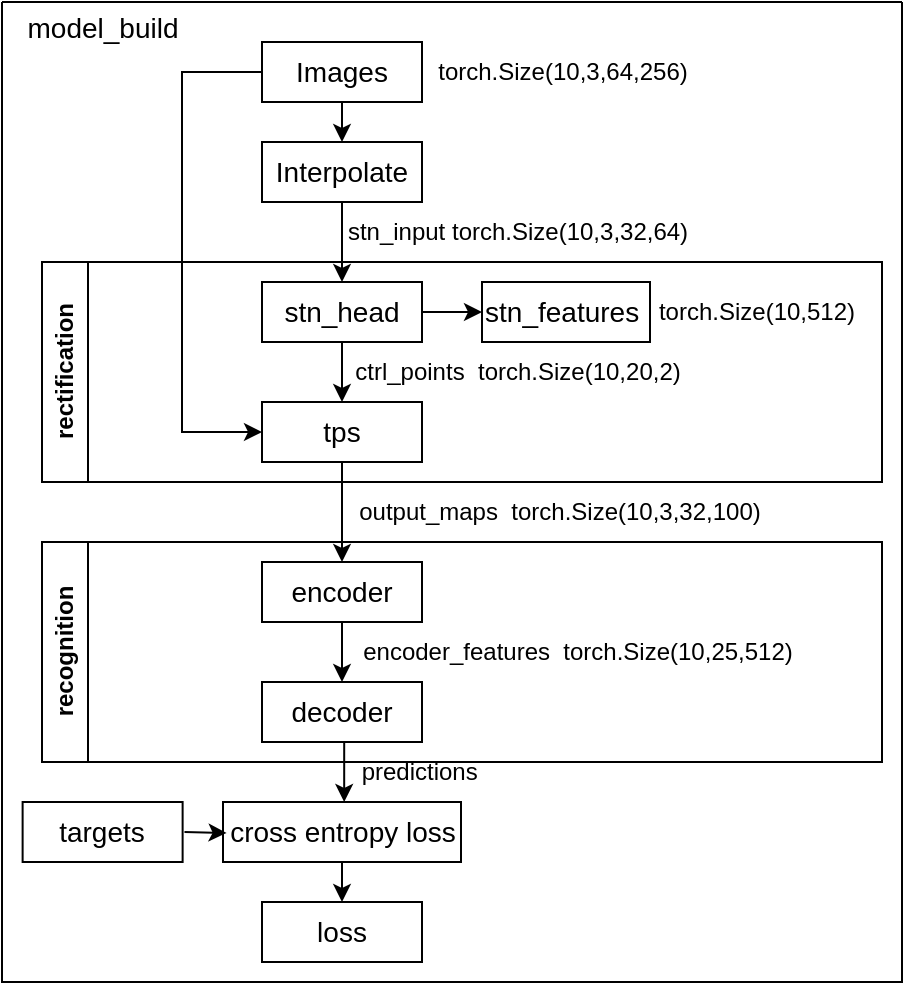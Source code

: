 <mxfile version="21.3.0" type="github">
  <diagram name="第 1 页" id="dj5HzoC9bZBd4u9M4U-k">
    <mxGraphModel dx="1050" dy="485" grid="1" gridSize="10" guides="1" tooltips="1" connect="1" arrows="1" fold="1" page="1" pageScale="1" pageWidth="827" pageHeight="1169" math="0" shadow="0">
      <root>
        <mxCell id="0" />
        <mxCell id="1" parent="0" />
        <mxCell id="WgKzJh-PcXSzkvt-87g--2" style="edgeStyle=orthogonalEdgeStyle;rounded=0;orthogonalLoop=1;jettySize=auto;html=1;entryX=0.5;entryY=0;entryDx=0;entryDy=0;exitX=0.5;exitY=1;exitDx=0;exitDy=0;" parent="1" target="WgKzJh-PcXSzkvt-87g--3" edge="1" source="lrP3Q7psAZx_fTq5OONi-1">
          <mxGeometry relative="1" as="geometry">
            <mxPoint x="340" y="130" as="targetPoint" />
            <mxPoint x="340" y="112" as="sourcePoint" />
            <Array as="points" />
          </mxGeometry>
        </mxCell>
        <mxCell id="WgKzJh-PcXSzkvt-87g--12" style="edgeStyle=orthogonalEdgeStyle;rounded=0;orthogonalLoop=1;jettySize=auto;html=1;exitX=0;exitY=0.5;exitDx=0;exitDy=0;entryX=0;entryY=0.5;entryDx=0;entryDy=0;" parent="1" source="lrP3Q7psAZx_fTq5OONi-1" target="WgKzJh-PcXSzkvt-87g--11" edge="1">
          <mxGeometry relative="1" as="geometry">
            <Array as="points">
              <mxPoint x="260" y="95" />
              <mxPoint x="260" y="275" />
            </Array>
          </mxGeometry>
        </mxCell>
        <mxCell id="WgKzJh-PcXSzkvt-87g--7" value="" style="edgeStyle=orthogonalEdgeStyle;rounded=0;orthogonalLoop=1;jettySize=auto;html=1;" parent="1" source="WgKzJh-PcXSzkvt-87g--3" target="WgKzJh-PcXSzkvt-87g--6" edge="1">
          <mxGeometry relative="1" as="geometry" />
        </mxCell>
        <mxCell id="WgKzJh-PcXSzkvt-87g--3" value="&lt;font style=&quot;font-size: 14px;&quot;&gt;Interpolate&lt;/font&gt;" style="rounded=0;whiteSpace=wrap;html=1;" parent="1" vertex="1">
          <mxGeometry x="300" y="130" width="80" height="30" as="geometry" />
        </mxCell>
        <mxCell id="WgKzJh-PcXSzkvt-87g--26" style="edgeStyle=orthogonalEdgeStyle;rounded=0;orthogonalLoop=1;jettySize=auto;html=1;exitX=0.5;exitY=1;exitDx=0;exitDy=0;entryX=0.5;entryY=0;entryDx=0;entryDy=0;" parent="1" source="WgKzJh-PcXSzkvt-87g--6" target="WgKzJh-PcXSzkvt-87g--11" edge="1">
          <mxGeometry relative="1" as="geometry" />
        </mxCell>
        <mxCell id="lrP3Q7psAZx_fTq5OONi-4" value="" style="edgeStyle=orthogonalEdgeStyle;rounded=0;orthogonalLoop=1;jettySize=auto;html=1;" edge="1" parent="1" source="WgKzJh-PcXSzkvt-87g--6" target="lrP3Q7psAZx_fTq5OONi-3">
          <mxGeometry relative="1" as="geometry" />
        </mxCell>
        <mxCell id="WgKzJh-PcXSzkvt-87g--6" value="&lt;font style=&quot;font-size: 14px;&quot;&gt;stn_head&lt;/font&gt;" style="whiteSpace=wrap;html=1;rounded=0;" parent="1" vertex="1">
          <mxGeometry x="300" y="200" width="80" height="30" as="geometry" />
        </mxCell>
        <mxCell id="WgKzJh-PcXSzkvt-87g--8" value="&lt;font style=&quot;font-size: 12px;&quot;&gt;&lt;font style=&quot;&quot;&gt;stn_input&amp;nbsp;&lt;/font&gt;torch.Size(10,3,32,64)&lt;/font&gt;" style="text;html=1;strokeColor=none;fillColor=none;align=center;verticalAlign=middle;whiteSpace=wrap;rounded=0;" parent="1" vertex="1">
          <mxGeometry x="340" y="160" width="176" height="30" as="geometry" />
        </mxCell>
        <mxCell id="WgKzJh-PcXSzkvt-87g--22" style="edgeStyle=orthogonalEdgeStyle;rounded=0;orthogonalLoop=1;jettySize=auto;html=1;exitX=0.5;exitY=1;exitDx=0;exitDy=0;entryX=0.5;entryY=0;entryDx=0;entryDy=0;" parent="1" source="WgKzJh-PcXSzkvt-87g--11" target="WgKzJh-PcXSzkvt-87g--21" edge="1">
          <mxGeometry relative="1" as="geometry" />
        </mxCell>
        <mxCell id="WgKzJh-PcXSzkvt-87g--11" value="&lt;font style=&quot;font-size: 14px;&quot;&gt;tps&lt;/font&gt;" style="whiteSpace=wrap;html=1;rounded=0;" parent="1" vertex="1">
          <mxGeometry x="300" y="260" width="80" height="30" as="geometry" />
        </mxCell>
        <mxCell id="WgKzJh-PcXSzkvt-87g--14" value="ctrl_points&amp;nbsp; torch.Size(10,20,2)" style="text;html=1;strokeColor=none;fillColor=none;align=center;verticalAlign=middle;whiteSpace=wrap;rounded=0;" parent="1" vertex="1">
          <mxGeometry x="324.25" y="230" width="207.5" height="30" as="geometry" />
        </mxCell>
        <mxCell id="WgKzJh-PcXSzkvt-87g--35" value="" style="swimlane;startSize=0;" parent="1" vertex="1">
          <mxGeometry x="170" y="60" width="450" height="490" as="geometry" />
        </mxCell>
        <mxCell id="WgKzJh-PcXSzkvt-87g--37" value="&lt;font style=&quot;font-size: 14px;&quot;&gt;model_build&lt;/font&gt;" style="text;html=1;strokeColor=none;fillColor=none;align=center;verticalAlign=middle;whiteSpace=wrap;rounded=0;" parent="WgKzJh-PcXSzkvt-87g--35" vertex="1">
          <mxGeometry width="100.62" height="25" as="geometry" />
        </mxCell>
        <mxCell id="WgKzJh-PcXSzkvt-87g--1" value="&lt;font style=&quot;font-size: 12px;&quot;&gt;torch.Size(10,3,64,256)&lt;/font&gt;" style="text;html=1;strokeColor=none;fillColor=none;align=center;verticalAlign=middle;whiteSpace=wrap;rounded=0;" parent="WgKzJh-PcXSzkvt-87g--35" vertex="1">
          <mxGeometry x="170" y="20" width="221.25" height="30" as="geometry" />
        </mxCell>
        <mxCell id="WgKzJh-PcXSzkvt-87g--21" value="&lt;font style=&quot;font-size: 14px;&quot;&gt;encoder&lt;/font&gt;" style="whiteSpace=wrap;html=1;rounded=0;" parent="WgKzJh-PcXSzkvt-87g--35" vertex="1">
          <mxGeometry x="130" y="280" width="80" height="30" as="geometry" />
        </mxCell>
        <mxCell id="WgKzJh-PcXSzkvt-87g--28" style="edgeStyle=orthogonalEdgeStyle;rounded=0;orthogonalLoop=1;jettySize=auto;html=1;exitX=0.5;exitY=1;exitDx=0;exitDy=0;" parent="WgKzJh-PcXSzkvt-87g--35" source="WgKzJh-PcXSzkvt-87g--24" edge="1">
          <mxGeometry relative="1" as="geometry">
            <mxPoint x="171.095" y="400" as="targetPoint" />
          </mxGeometry>
        </mxCell>
        <mxCell id="WgKzJh-PcXSzkvt-87g--24" value="&lt;font style=&quot;font-size: 14px;&quot;&gt;decoder&lt;/font&gt;" style="whiteSpace=wrap;html=1;rounded=0;" parent="WgKzJh-PcXSzkvt-87g--35" vertex="1">
          <mxGeometry x="130" y="340" width="80" height="30" as="geometry" />
        </mxCell>
        <mxCell id="WgKzJh-PcXSzkvt-87g--25" style="edgeStyle=orthogonalEdgeStyle;rounded=0;orthogonalLoop=1;jettySize=auto;html=1;exitX=0.5;exitY=1;exitDx=0;exitDy=0;entryX=0.5;entryY=0;entryDx=0;entryDy=0;" parent="WgKzJh-PcXSzkvt-87g--35" source="WgKzJh-PcXSzkvt-87g--21" target="WgKzJh-PcXSzkvt-87g--24" edge="1">
          <mxGeometry relative="1" as="geometry" />
        </mxCell>
        <mxCell id="WgKzJh-PcXSzkvt-87g--27" value="encoder_features&amp;nbsp; torch.Size(10,25,512)" style="text;html=1;strokeColor=none;fillColor=none;align=center;verticalAlign=middle;whiteSpace=wrap;rounded=0;" parent="WgKzJh-PcXSzkvt-87g--35" vertex="1">
          <mxGeometry x="150" y="310" width="276" height="30" as="geometry" />
        </mxCell>
        <mxCell id="WgKzJh-PcXSzkvt-87g--29" value="&lt;font style=&quot;font-size: 12px;&quot;&gt;predictions&amp;nbsp; &amp;nbsp;&amp;nbsp;&lt;/font&gt;" style="text;html=1;strokeColor=none;fillColor=none;align=center;verticalAlign=middle;whiteSpace=wrap;rounded=0;" parent="WgKzJh-PcXSzkvt-87g--35" vertex="1">
          <mxGeometry x="170" y="370" width="91.25" height="30" as="geometry" />
        </mxCell>
        <mxCell id="WgKzJh-PcXSzkvt-87g--30" value="&lt;font style=&quot;font-size: 14px;&quot;&gt;cross entropy loss&lt;/font&gt;" style="whiteSpace=wrap;html=1;rounded=0;" parent="WgKzJh-PcXSzkvt-87g--35" vertex="1">
          <mxGeometry x="110.5" y="400" width="119" height="30" as="geometry" />
        </mxCell>
        <mxCell id="WgKzJh-PcXSzkvt-87g--32" value="" style="edgeStyle=orthogonalEdgeStyle;rounded=0;orthogonalLoop=1;jettySize=auto;html=1;" parent="WgKzJh-PcXSzkvt-87g--35" target="WgKzJh-PcXSzkvt-87g--30" edge="1">
          <mxGeometry relative="1" as="geometry">
            <mxPoint x="91.25" y="415" as="sourcePoint" />
          </mxGeometry>
        </mxCell>
        <mxCell id="WgKzJh-PcXSzkvt-87g--34" value="" style="edgeStyle=orthogonalEdgeStyle;rounded=0;orthogonalLoop=1;jettySize=auto;html=1;" parent="WgKzJh-PcXSzkvt-87g--35" source="WgKzJh-PcXSzkvt-87g--30" edge="1">
          <mxGeometry relative="1" as="geometry">
            <mxPoint x="170.1" y="450" as="targetPoint" />
          </mxGeometry>
        </mxCell>
        <mxCell id="WgKzJh-PcXSzkvt-87g--23" value="output_maps&amp;nbsp; torch.Size(10,3,32,100)" style="text;html=1;strokeColor=none;fillColor=none;align=center;verticalAlign=middle;whiteSpace=wrap;rounded=0;" parent="WgKzJh-PcXSzkvt-87g--35" vertex="1">
          <mxGeometry x="141" y="240" width="276" height="30" as="geometry" />
        </mxCell>
        <mxCell id="WgKzJh-PcXSzkvt-87g--43" value="recognition" style="swimlane;horizontal=0;whiteSpace=wrap;html=1;" parent="WgKzJh-PcXSzkvt-87g--35" vertex="1">
          <mxGeometry x="20" y="270" width="420" height="110" as="geometry" />
        </mxCell>
        <mxCell id="WgKzJh-PcXSzkvt-87g--44" value="rectification" style="swimlane;horizontal=0;whiteSpace=wrap;html=1;" parent="WgKzJh-PcXSzkvt-87g--35" vertex="1">
          <mxGeometry x="20" y="130" width="420" height="110" as="geometry" />
        </mxCell>
        <mxCell id="lrP3Q7psAZx_fTq5OONi-3" value="&lt;font style=&quot;font-size: 14px;&quot;&gt;stn_features&amp;nbsp;&lt;/font&gt;" style="rounded=0;whiteSpace=wrap;html=1;" vertex="1" parent="WgKzJh-PcXSzkvt-87g--44">
          <mxGeometry x="220" y="10" width="84" height="30" as="geometry" />
        </mxCell>
        <mxCell id="WgKzJh-PcXSzkvt-87g--36" value="torch.Size(10,512)" style="text;html=1;strokeColor=none;fillColor=none;align=center;verticalAlign=middle;whiteSpace=wrap;rounded=0;" parent="WgKzJh-PcXSzkvt-87g--44" vertex="1">
          <mxGeometry x="304" y="10" width="107.25" height="30" as="geometry" />
        </mxCell>
        <mxCell id="lrP3Q7psAZx_fTq5OONi-1" value="&lt;font style=&quot;font-size: 14px;&quot;&gt;Images&lt;/font&gt;" style="rounded=0;whiteSpace=wrap;html=1;" vertex="1" parent="WgKzJh-PcXSzkvt-87g--35">
          <mxGeometry x="130" y="20" width="80" height="30" as="geometry" />
        </mxCell>
        <mxCell id="lrP3Q7psAZx_fTq5OONi-6" value="&lt;font style=&quot;font-size: 14px;&quot;&gt;targets&lt;/font&gt;" style="rounded=0;whiteSpace=wrap;html=1;" vertex="1" parent="WgKzJh-PcXSzkvt-87g--35">
          <mxGeometry x="10.31" y="400" width="80" height="30" as="geometry" />
        </mxCell>
        <mxCell id="lrP3Q7psAZx_fTq5OONi-7" value="&lt;font style=&quot;font-size: 14px;&quot;&gt;loss&lt;/font&gt;" style="rounded=0;whiteSpace=wrap;html=1;" vertex="1" parent="WgKzJh-PcXSzkvt-87g--35">
          <mxGeometry x="130" y="450" width="80" height="30" as="geometry" />
        </mxCell>
      </root>
    </mxGraphModel>
  </diagram>
</mxfile>
